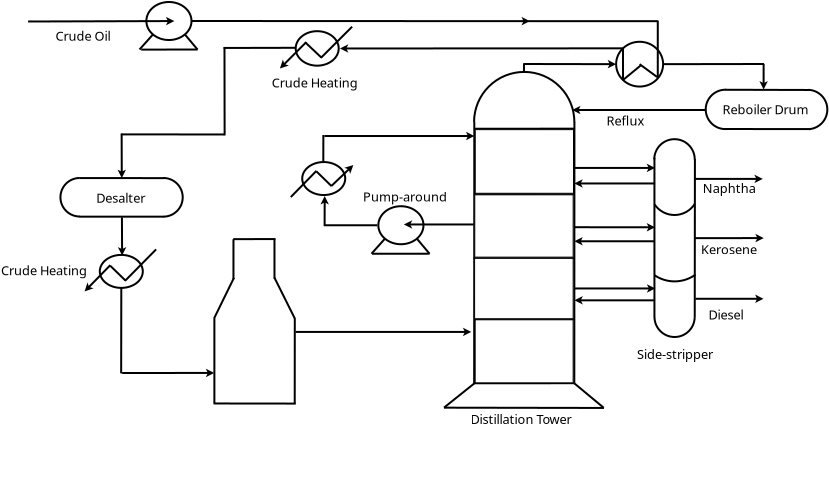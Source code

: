 <?xml version="1.0" encoding="UTF-8"?>
<dia:diagram xmlns:dia="http://www.lysator.liu.se/~alla/dia/">
  <dia:layer name="Background" visible="true" connectable="true" active="true">
    <dia:object type="Standard - Text" version="1" id="O0">
      <dia:attribute name="obj_pos">
        <dia:point val="28,11.071"/>
      </dia:attribute>
      <dia:attribute name="obj_bb">
        <dia:rectangle val="28,10.476;28,11.223"/>
      </dia:attribute>
      <dia:attribute name="text">
        <dia:composite type="text">
          <dia:attribute name="string">
            <dia:string>##</dia:string>
          </dia:attribute>
          <dia:attribute name="font">
            <dia:font family="sans" style="0" name="Helvetica"/>
          </dia:attribute>
          <dia:attribute name="height">
            <dia:real val="0.8"/>
          </dia:attribute>
          <dia:attribute name="pos">
            <dia:point val="28,11.071"/>
          </dia:attribute>
          <dia:attribute name="color">
            <dia:color val="#000000ff"/>
          </dia:attribute>
          <dia:attribute name="alignment">
            <dia:enum val="0"/>
          </dia:attribute>
        </dia:composite>
      </dia:attribute>
      <dia:attribute name="valign">
        <dia:enum val="3"/>
      </dia:attribute>
    </dia:object>
    <dia:object type="Standard - Text" version="1" id="O1">
      <dia:attribute name="obj_pos">
        <dia:point val="28,12.536"/>
      </dia:attribute>
      <dia:attribute name="obj_bb">
        <dia:rectangle val="28,11.941;28,12.688"/>
      </dia:attribute>
      <dia:attribute name="text">
        <dia:composite type="text">
          <dia:attribute name="string">
            <dia:string>##</dia:string>
          </dia:attribute>
          <dia:attribute name="font">
            <dia:font family="sans" style="0" name="Helvetica"/>
          </dia:attribute>
          <dia:attribute name="height">
            <dia:real val="0.8"/>
          </dia:attribute>
          <dia:attribute name="pos">
            <dia:point val="28,12.536"/>
          </dia:attribute>
          <dia:attribute name="color">
            <dia:color val="#000000ff"/>
          </dia:attribute>
          <dia:attribute name="alignment">
            <dia:enum val="0"/>
          </dia:attribute>
        </dia:composite>
      </dia:attribute>
      <dia:attribute name="valign">
        <dia:enum val="3"/>
      </dia:attribute>
    </dia:object>
    <dia:object type="Standard - Text" version="1" id="O2">
      <dia:attribute name="obj_pos">
        <dia:point val="11,5"/>
      </dia:attribute>
      <dia:attribute name="obj_bb">
        <dia:rectangle val="11,4.405;11,5.152"/>
      </dia:attribute>
      <dia:attribute name="text">
        <dia:composite type="text">
          <dia:attribute name="string">
            <dia:string>##</dia:string>
          </dia:attribute>
          <dia:attribute name="font">
            <dia:font family="sans" style="0" name="Helvetica"/>
          </dia:attribute>
          <dia:attribute name="height">
            <dia:real val="0.8"/>
          </dia:attribute>
          <dia:attribute name="pos">
            <dia:point val="11,5"/>
          </dia:attribute>
          <dia:attribute name="color">
            <dia:color val="#000000ff"/>
          </dia:attribute>
          <dia:attribute name="alignment">
            <dia:enum val="0"/>
          </dia:attribute>
        </dia:composite>
      </dia:attribute>
      <dia:attribute name="valign">
        <dia:enum val="3"/>
      </dia:attribute>
    </dia:object>
    <dia:object type="Standard - Text" version="1" id="O3">
      <dia:attribute name="obj_pos">
        <dia:point val="28,17.071"/>
      </dia:attribute>
      <dia:attribute name="obj_bb">
        <dia:rectangle val="28,16.476;28,17.223"/>
      </dia:attribute>
      <dia:attribute name="text">
        <dia:composite type="text">
          <dia:attribute name="string">
            <dia:string>##</dia:string>
          </dia:attribute>
          <dia:attribute name="font">
            <dia:font family="sans" style="0" name="Helvetica"/>
          </dia:attribute>
          <dia:attribute name="height">
            <dia:real val="0.8"/>
          </dia:attribute>
          <dia:attribute name="pos">
            <dia:point val="28,17.071"/>
          </dia:attribute>
          <dia:attribute name="color">
            <dia:color val="#000000ff"/>
          </dia:attribute>
          <dia:attribute name="alignment">
            <dia:enum val="0"/>
          </dia:attribute>
        </dia:composite>
      </dia:attribute>
      <dia:attribute name="valign">
        <dia:enum val="3"/>
      </dia:attribute>
    </dia:object>
    <dia:object type="Standard - Text" version="1" id="O4">
      <dia:attribute name="obj_pos">
        <dia:point val="32,20"/>
      </dia:attribute>
      <dia:attribute name="obj_bb">
        <dia:rectangle val="32,19.405;32,20.152"/>
      </dia:attribute>
      <dia:attribute name="text">
        <dia:composite type="text">
          <dia:attribute name="string">
            <dia:string>##</dia:string>
          </dia:attribute>
          <dia:attribute name="font">
            <dia:font family="sans" style="0" name="Helvetica"/>
          </dia:attribute>
          <dia:attribute name="height">
            <dia:real val="0.8"/>
          </dia:attribute>
          <dia:attribute name="pos">
            <dia:point val="32,20"/>
          </dia:attribute>
          <dia:attribute name="color">
            <dia:color val="#000000ff"/>
          </dia:attribute>
          <dia:attribute name="alignment">
            <dia:enum val="0"/>
          </dia:attribute>
        </dia:composite>
      </dia:attribute>
      <dia:attribute name="valign">
        <dia:enum val="3"/>
      </dia:attribute>
    </dia:object>
    <dia:object type="Standard - Text" version="1" id="O5">
      <dia:attribute name="obj_pos">
        <dia:point val="34,21"/>
      </dia:attribute>
      <dia:attribute name="obj_bb">
        <dia:rectangle val="34,20.405;34,21.152"/>
      </dia:attribute>
      <dia:attribute name="text">
        <dia:composite type="text">
          <dia:attribute name="string">
            <dia:string>##</dia:string>
          </dia:attribute>
          <dia:attribute name="font">
            <dia:font family="sans" style="0" name="Helvetica"/>
          </dia:attribute>
          <dia:attribute name="height">
            <dia:real val="0.8"/>
          </dia:attribute>
          <dia:attribute name="pos">
            <dia:point val="34,21"/>
          </dia:attribute>
          <dia:attribute name="color">
            <dia:color val="#000000ff"/>
          </dia:attribute>
          <dia:attribute name="alignment">
            <dia:enum val="0"/>
          </dia:attribute>
        </dia:composite>
      </dia:attribute>
      <dia:attribute name="valign">
        <dia:enum val="3"/>
      </dia:attribute>
    </dia:object>
    <dia:object type="Standard - Text" version="1" id="O6">
      <dia:attribute name="obj_pos">
        <dia:point val="15,4"/>
      </dia:attribute>
      <dia:attribute name="obj_bb">
        <dia:rectangle val="15,3.405;15,4.152"/>
      </dia:attribute>
      <dia:attribute name="text">
        <dia:composite type="text">
          <dia:attribute name="string">
            <dia:string>##</dia:string>
          </dia:attribute>
          <dia:attribute name="font">
            <dia:font family="sans" style="0" name="Helvetica"/>
          </dia:attribute>
          <dia:attribute name="height">
            <dia:real val="0.8"/>
          </dia:attribute>
          <dia:attribute name="pos">
            <dia:point val="15,4"/>
          </dia:attribute>
          <dia:attribute name="color">
            <dia:color val="#000000ff"/>
          </dia:attribute>
          <dia:attribute name="alignment">
            <dia:enum val="0"/>
          </dia:attribute>
        </dia:composite>
      </dia:attribute>
      <dia:attribute name="valign">
        <dia:enum val="3"/>
      </dia:attribute>
    </dia:object>
    <dia:object type="Standard - Text" version="1" id="O7">
      <dia:attribute name="obj_pos">
        <dia:point val="15.415,4.035"/>
      </dia:attribute>
      <dia:attribute name="obj_bb">
        <dia:rectangle val="15.415,3.44;15.415,4.188"/>
      </dia:attribute>
      <dia:attribute name="text">
        <dia:composite type="text">
          <dia:attribute name="string">
            <dia:string>##</dia:string>
          </dia:attribute>
          <dia:attribute name="font">
            <dia:font family="sans" style="0" name="Helvetica"/>
          </dia:attribute>
          <dia:attribute name="height">
            <dia:real val="0.8"/>
          </dia:attribute>
          <dia:attribute name="pos">
            <dia:point val="15.415,4.035"/>
          </dia:attribute>
          <dia:attribute name="color">
            <dia:color val="#000000ff"/>
          </dia:attribute>
          <dia:attribute name="alignment">
            <dia:enum val="0"/>
          </dia:attribute>
        </dia:composite>
      </dia:attribute>
      <dia:attribute name="valign">
        <dia:enum val="3"/>
      </dia:attribute>
    </dia:object>
    <dia:object type="Standard - Text" version="1" id="O8">
      <dia:attribute name="obj_pos">
        <dia:point val="23.98,3.77"/>
      </dia:attribute>
      <dia:attribute name="obj_bb">
        <dia:rectangle val="23.98,3.175;23.98,3.922"/>
      </dia:attribute>
      <dia:attribute name="text">
        <dia:composite type="text">
          <dia:attribute name="string">
            <dia:string>##</dia:string>
          </dia:attribute>
          <dia:attribute name="font">
            <dia:font family="sans" style="0" name="Helvetica"/>
          </dia:attribute>
          <dia:attribute name="height">
            <dia:real val="0.8"/>
          </dia:attribute>
          <dia:attribute name="pos">
            <dia:point val="23.98,3.77"/>
          </dia:attribute>
          <dia:attribute name="color">
            <dia:color val="#000000ff"/>
          </dia:attribute>
          <dia:attribute name="alignment">
            <dia:enum val="0"/>
          </dia:attribute>
        </dia:composite>
      </dia:attribute>
      <dia:attribute name="valign">
        <dia:enum val="3"/>
      </dia:attribute>
    </dia:object>
    <dia:object type="Standard - Text" version="1" id="O9">
      <dia:attribute name="obj_pos">
        <dia:point val="71,17"/>
      </dia:attribute>
      <dia:attribute name="obj_bb">
        <dia:rectangle val="71,16.405;71,17.152"/>
      </dia:attribute>
      <dia:attribute name="text">
        <dia:composite type="text">
          <dia:attribute name="string">
            <dia:string>##</dia:string>
          </dia:attribute>
          <dia:attribute name="font">
            <dia:font family="sans" style="0" name="Helvetica"/>
          </dia:attribute>
          <dia:attribute name="height">
            <dia:real val="0.8"/>
          </dia:attribute>
          <dia:attribute name="pos">
            <dia:point val="71,17"/>
          </dia:attribute>
          <dia:attribute name="color">
            <dia:color val="#000000ff"/>
          </dia:attribute>
          <dia:attribute name="alignment">
            <dia:enum val="0"/>
          </dia:attribute>
        </dia:composite>
      </dia:attribute>
      <dia:attribute name="valign">
        <dia:enum val="3"/>
      </dia:attribute>
    </dia:object>
    <dia:object type="Standard - Text" version="1" id="O10">
      <dia:attribute name="obj_pos">
        <dia:point val="12.85,12.75"/>
      </dia:attribute>
      <dia:attribute name="obj_bb">
        <dia:rectangle val="12.85,12.155;12.85,12.902"/>
      </dia:attribute>
      <dia:attribute name="text">
        <dia:composite type="text">
          <dia:attribute name="string">
            <dia:string>##</dia:string>
          </dia:attribute>
          <dia:attribute name="font">
            <dia:font family="sans" style="0" name="Helvetica"/>
          </dia:attribute>
          <dia:attribute name="height">
            <dia:real val="0.8"/>
          </dia:attribute>
          <dia:attribute name="pos">
            <dia:point val="12.85,12.75"/>
          </dia:attribute>
          <dia:attribute name="color">
            <dia:color val="#000000ff"/>
          </dia:attribute>
          <dia:attribute name="alignment">
            <dia:enum val="0"/>
          </dia:attribute>
        </dia:composite>
      </dia:attribute>
      <dia:attribute name="valign">
        <dia:enum val="3"/>
      </dia:attribute>
    </dia:object>
    <dia:object type="Standard - Text" version="1" id="O11">
      <dia:attribute name="obj_pos">
        <dia:point val="12.05,13.1"/>
      </dia:attribute>
      <dia:attribute name="obj_bb">
        <dia:rectangle val="12.05,12.505;12.05,13.252"/>
      </dia:attribute>
      <dia:attribute name="text">
        <dia:composite type="text">
          <dia:attribute name="string">
            <dia:string>##</dia:string>
          </dia:attribute>
          <dia:attribute name="font">
            <dia:font family="sans" style="0" name="Helvetica"/>
          </dia:attribute>
          <dia:attribute name="height">
            <dia:real val="0.8"/>
          </dia:attribute>
          <dia:attribute name="pos">
            <dia:point val="12.05,13.1"/>
          </dia:attribute>
          <dia:attribute name="color">
            <dia:color val="#000000ff"/>
          </dia:attribute>
          <dia:attribute name="alignment">
            <dia:enum val="0"/>
          </dia:attribute>
        </dia:composite>
      </dia:attribute>
      <dia:attribute name="valign">
        <dia:enum val="3"/>
      </dia:attribute>
    </dia:object>
    <dia:object type="Standard - Line" version="0" id="O12">
      <dia:attribute name="obj_pos">
        <dia:point val="19.008,-6.798"/>
      </dia:attribute>
      <dia:attribute name="obj_bb">
        <dia:rectangle val="18.951,-6.848;19.058,6.325"/>
      </dia:attribute>
      <dia:attribute name="conn_endpoints">
        <dia:point val="19.008,-6.798"/>
        <dia:point val="19.001,6.275"/>
      </dia:attribute>
      <dia:attribute name="numcp">
        <dia:int val="1"/>
      </dia:attribute>
      <dia:attribute name="line_width">
        <dia:real val="0.1"/>
      </dia:attribute>
    </dia:object>
    <dia:object type="Standard - Arc" version="0" id="O13">
      <dia:attribute name="obj_pos">
        <dia:point val="24.012,-6.755"/>
      </dia:attribute>
      <dia:attribute name="obj_bb">
        <dia:rectangle val="18.946,-9.331;24.062,-6.704"/>
      </dia:attribute>
      <dia:attribute name="conn_endpoints">
        <dia:point val="24.012,-6.755"/>
        <dia:point val="18.996,-6.785"/>
      </dia:attribute>
      <dia:attribute name="curve_distance">
        <dia:real val="2.512"/>
      </dia:attribute>
      <dia:attribute name="line_width">
        <dia:real val="0.1"/>
      </dia:attribute>
    </dia:object>
    <dia:object type="Standard - Line" version="0" id="O14">
      <dia:attribute name="obj_pos">
        <dia:point val="19.035,-6.441"/>
      </dia:attribute>
      <dia:attribute name="obj_bb">
        <dia:rectangle val="18.985,-6.494;24.062,-6.391"/>
      </dia:attribute>
      <dia:attribute name="conn_endpoints">
        <dia:point val="19.035,-6.441"/>
        <dia:point val="24.012,-6.444"/>
      </dia:attribute>
      <dia:attribute name="numcp">
        <dia:int val="1"/>
      </dia:attribute>
      <dia:attribute name="line_width">
        <dia:real val="0.1"/>
      </dia:attribute>
    </dia:object>
    <dia:object type="Standard - Ellipse" version="0" id="O15">
      <dia:attribute name="obj_pos">
        <dia:point val="2.611,-12.778"/>
      </dia:attribute>
      <dia:attribute name="obj_bb">
        <dia:rectangle val="2.561,-12.829;4.918,-10.827"/>
      </dia:attribute>
      <dia:attribute name="elem_corner">
        <dia:point val="2.611,-12.778"/>
      </dia:attribute>
      <dia:attribute name="elem_width">
        <dia:real val="2.257"/>
      </dia:attribute>
      <dia:attribute name="elem_height">
        <dia:real val="1.901"/>
      </dia:attribute>
    </dia:object>
    <dia:object type="Standard - Line" version="0" id="O16">
      <dia:attribute name="obj_pos">
        <dia:point val="2.942,-11.156"/>
      </dia:attribute>
      <dia:attribute name="obj_bb">
        <dia:rectangle val="2.197,-11.226;3.012,-10.333"/>
      </dia:attribute>
      <dia:attribute name="conn_endpoints">
        <dia:point val="2.942,-11.156"/>
        <dia:point val="2.268,-10.403"/>
      </dia:attribute>
      <dia:attribute name="numcp">
        <dia:int val="1"/>
      </dia:attribute>
      <dia:connections>
        <dia:connection handle="0" to="O15" connection="5"/>
      </dia:connections>
    </dia:object>
    <dia:object type="Standard - Line" version="0" id="O17">
      <dia:attribute name="obj_pos">
        <dia:point val="4.537,-11.156"/>
      </dia:attribute>
      <dia:attribute name="obj_bb">
        <dia:rectangle val="4.467,-11.226;5.238,-10.333"/>
      </dia:attribute>
      <dia:attribute name="conn_endpoints">
        <dia:point val="4.537,-11.156"/>
        <dia:point val="5.168,-10.403"/>
      </dia:attribute>
      <dia:attribute name="numcp">
        <dia:int val="1"/>
      </dia:attribute>
      <dia:connections>
        <dia:connection handle="0" to="O15" connection="7"/>
      </dia:connections>
    </dia:object>
    <dia:object type="Standard - Line" version="0" id="O18">
      <dia:attribute name="obj_pos">
        <dia:point val="2.353,-10.397"/>
      </dia:attribute>
      <dia:attribute name="obj_bb">
        <dia:rectangle val="2.303,-10.454;5.224,-10.347"/>
      </dia:attribute>
      <dia:attribute name="conn_endpoints">
        <dia:point val="2.353,-10.397"/>
        <dia:point val="5.174,-10.403"/>
      </dia:attribute>
      <dia:attribute name="numcp">
        <dia:int val="2"/>
      </dia:attribute>
    </dia:object>
    <dia:object type="Standard - Line" version="0" id="O19">
      <dia:attribute name="obj_pos">
        <dia:point val="-3.301,-11.803"/>
      </dia:attribute>
      <dia:attribute name="obj_bb">
        <dia:rectangle val="-3.351,-12.035;4.061,-11.611"/>
      </dia:attribute>
      <dia:attribute name="conn_endpoints">
        <dia:point val="-3.301,-11.803"/>
        <dia:point val="4.011,-11.825"/>
      </dia:attribute>
      <dia:attribute name="numcp">
        <dia:int val="1"/>
      </dia:attribute>
      <dia:attribute name="end_arrow">
        <dia:enum val="22"/>
      </dia:attribute>
      <dia:attribute name="end_arrow_length">
        <dia:real val="0.2"/>
      </dia:attribute>
      <dia:attribute name="end_arrow_width">
        <dia:real val="0.2"/>
      </dia:attribute>
    </dia:object>
    <dia:object type="Standard - Text" version="1" id="O20">
      <dia:attribute name="obj_pos">
        <dia:point val="-1.927,-10.835"/>
      </dia:attribute>
      <dia:attribute name="obj_bb">
        <dia:rectangle val="-1.927,-11.43;1.053,-10.683"/>
      </dia:attribute>
      <dia:attribute name="text">
        <dia:composite type="text">
          <dia:attribute name="string">
            <dia:string>#Crude Oil#</dia:string>
          </dia:attribute>
          <dia:attribute name="font">
            <dia:font family="sans" style="0" name="Helvetica"/>
          </dia:attribute>
          <dia:attribute name="height">
            <dia:real val="0.8"/>
          </dia:attribute>
          <dia:attribute name="pos">
            <dia:point val="-1.927,-10.835"/>
          </dia:attribute>
          <dia:attribute name="color">
            <dia:color val="#000000ff"/>
          </dia:attribute>
          <dia:attribute name="alignment">
            <dia:enum val="0"/>
          </dia:attribute>
        </dia:composite>
      </dia:attribute>
      <dia:attribute name="valign">
        <dia:enum val="3"/>
      </dia:attribute>
    </dia:object>
    <dia:object type="Standard - Line" version="0" id="O21">
      <dia:attribute name="obj_pos">
        <dia:point val="-0.738,-3.976"/>
      </dia:attribute>
      <dia:attribute name="obj_bb">
        <dia:rectangle val="-0.788,-4.026;3.552,-3.922"/>
      </dia:attribute>
      <dia:attribute name="conn_endpoints">
        <dia:point val="-0.738,-3.976"/>
        <dia:point val="3.502,-3.972"/>
      </dia:attribute>
      <dia:attribute name="numcp">
        <dia:int val="1"/>
      </dia:attribute>
    </dia:object>
    <dia:object type="Standard - Line" version="0" id="O22">
      <dia:attribute name="obj_pos">
        <dia:point val="-0.734,-2.045"/>
      </dia:attribute>
      <dia:attribute name="obj_bb">
        <dia:rectangle val="-0.784,-2.095;3.553,-1.995"/>
      </dia:attribute>
      <dia:attribute name="conn_endpoints">
        <dia:point val="-0.734,-2.045"/>
        <dia:point val="3.503,-2.045"/>
      </dia:attribute>
      <dia:attribute name="numcp">
        <dia:int val="1"/>
      </dia:attribute>
    </dia:object>
    <dia:object type="Standard - Arc" version="0" id="O23">
      <dia:attribute name="obj_pos">
        <dia:point val="-0.724,-3.979"/>
      </dia:attribute>
      <dia:attribute name="obj_bb">
        <dia:rectangle val="-1.735,-4.029;-0.66,-2.002"/>
      </dia:attribute>
      <dia:attribute name="conn_endpoints">
        <dia:point val="-0.724,-3.979"/>
        <dia:point val="-0.71,-2.052"/>
      </dia:attribute>
      <dia:attribute name="curve_distance">
        <dia:real val="0.968"/>
      </dia:attribute>
      <dia:attribute name="line_width">
        <dia:real val="0.1"/>
      </dia:attribute>
    </dia:object>
    <dia:object type="Standard - Arc" version="0" id="O24">
      <dia:attribute name="obj_pos">
        <dia:point val="3.461,-3.979"/>
      </dia:attribute>
      <dia:attribute name="obj_bb">
        <dia:rectangle val="3.41,-4.029;4.478,-1.995"/>
      </dia:attribute>
      <dia:attribute name="conn_endpoints">
        <dia:point val="3.461,-3.979"/>
        <dia:point val="3.476,-2.045"/>
      </dia:attribute>
      <dia:attribute name="curve_distance">
        <dia:real val="-0.96"/>
      </dia:attribute>
      <dia:attribute name="line_width">
        <dia:real val="0.1"/>
      </dia:attribute>
    </dia:object>
    <dia:object type="Standard - Text" version="1" id="O25">
      <dia:attribute name="obj_pos">
        <dia:point val="0.11,-2.739"/>
      </dia:attribute>
      <dia:attribute name="obj_bb">
        <dia:rectangle val="0.11,-3.334;2.81,-2.586"/>
      </dia:attribute>
      <dia:attribute name="text">
        <dia:composite type="text">
          <dia:attribute name="string">
            <dia:string>#Desalter#</dia:string>
          </dia:attribute>
          <dia:attribute name="font">
            <dia:font family="sans" style="0" name="Helvetica"/>
          </dia:attribute>
          <dia:attribute name="height">
            <dia:real val="0.8"/>
          </dia:attribute>
          <dia:attribute name="pos">
            <dia:point val="0.11,-2.739"/>
          </dia:attribute>
          <dia:attribute name="color">
            <dia:color val="#000000ff"/>
          </dia:attribute>
          <dia:attribute name="alignment">
            <dia:enum val="0"/>
          </dia:attribute>
        </dia:composite>
      </dia:attribute>
      <dia:attribute name="valign">
        <dia:enum val="3"/>
      </dia:attribute>
    </dia:object>
    <dia:object type="Standard - Line" version="0" id="O26">
      <dia:attribute name="obj_pos">
        <dia:point val="6.012,3.027"/>
      </dia:attribute>
      <dia:attribute name="obj_bb">
        <dia:rectangle val="5.962,2.977;6.062,7.338"/>
      </dia:attribute>
      <dia:attribute name="conn_endpoints">
        <dia:point val="6.012,3.027"/>
        <dia:point val="6.012,7.287"/>
      </dia:attribute>
      <dia:attribute name="numcp">
        <dia:int val="1"/>
      </dia:attribute>
    </dia:object>
    <dia:object type="Standard - Line" version="0" id="O27">
      <dia:attribute name="obj_pos">
        <dia:point val="10.033,3.027"/>
      </dia:attribute>
      <dia:attribute name="obj_bb">
        <dia:rectangle val="9.979,2.977;10.083,7.332"/>
      </dia:attribute>
      <dia:attribute name="conn_endpoints">
        <dia:point val="10.033,3.027"/>
        <dia:point val="10.029,7.282"/>
      </dia:attribute>
      <dia:attribute name="numcp">
        <dia:int val="1"/>
      </dia:attribute>
    </dia:object>
    <dia:object type="Standard - Line" version="0" id="O28">
      <dia:attribute name="obj_pos">
        <dia:point val="5.971,7.296"/>
      </dia:attribute>
      <dia:attribute name="obj_bb">
        <dia:rectangle val="5.921,7.246;10.133,7.351"/>
      </dia:attribute>
      <dia:attribute name="conn_endpoints">
        <dia:point val="5.971,7.296"/>
        <dia:point val="10.083,7.301"/>
      </dia:attribute>
      <dia:attribute name="numcp">
        <dia:int val="1"/>
      </dia:attribute>
    </dia:object>
    <dia:object type="Standard - Line" version="0" id="O29">
      <dia:attribute name="obj_pos">
        <dia:point val="5.998,3.039"/>
      </dia:attribute>
      <dia:attribute name="obj_bb">
        <dia:rectangle val="5.931,0.942;7.06,3.106"/>
      </dia:attribute>
      <dia:attribute name="conn_endpoints">
        <dia:point val="5.998,3.039"/>
        <dia:point val="6.993,1.009"/>
      </dia:attribute>
      <dia:attribute name="numcp">
        <dia:int val="1"/>
      </dia:attribute>
    </dia:object>
    <dia:object type="Standard - Line" version="0" id="O30">
      <dia:attribute name="obj_pos">
        <dia:point val="10.037,3.053"/>
      </dia:attribute>
      <dia:attribute name="obj_bb">
        <dia:rectangle val="8.943,0.928;10.104,3.12"/>
      </dia:attribute>
      <dia:attribute name="conn_endpoints">
        <dia:point val="10.037,3.053"/>
        <dia:point val="9.01,0.996"/>
      </dia:attribute>
      <dia:attribute name="numcp">
        <dia:int val="1"/>
      </dia:attribute>
    </dia:object>
    <dia:object type="Standard - Line" version="0" id="O31">
      <dia:attribute name="obj_pos">
        <dia:point val="6.966,1.088"/>
      </dia:attribute>
      <dia:attribute name="obj_bb">
        <dia:rectangle val="6.916,-0.966;7.016,1.138"/>
      </dia:attribute>
      <dia:attribute name="conn_endpoints">
        <dia:point val="6.966,1.088"/>
        <dia:point val="6.966,-0.916"/>
      </dia:attribute>
      <dia:attribute name="numcp">
        <dia:int val="1"/>
      </dia:attribute>
    </dia:object>
    <dia:object type="Standard - Line" version="0" id="O32">
      <dia:attribute name="obj_pos">
        <dia:point val="9.017,1.057"/>
      </dia:attribute>
      <dia:attribute name="obj_bb">
        <dia:rectangle val="8.967,-0.996;9.067,1.107"/>
      </dia:attribute>
      <dia:attribute name="conn_endpoints">
        <dia:point val="9.017,1.057"/>
        <dia:point val="9.017,-0.946"/>
      </dia:attribute>
      <dia:attribute name="numcp">
        <dia:int val="1"/>
      </dia:attribute>
    </dia:object>
    <dia:object type="Standard - Line" version="0" id="O33">
      <dia:attribute name="obj_pos">
        <dia:point val="6.955,-0.92"/>
      </dia:attribute>
      <dia:attribute name="obj_bb">
        <dia:rectangle val="6.904,-0.977;9.115,-0.87"/>
      </dia:attribute>
      <dia:attribute name="conn_endpoints">
        <dia:point val="6.955,-0.92"/>
        <dia:point val="9.065,-0.926"/>
      </dia:attribute>
      <dia:attribute name="numcp">
        <dia:int val="1"/>
      </dia:attribute>
    </dia:object>
    <dia:object type="Standard - Line" version="0" id="O34">
      <dia:attribute name="obj_pos">
        <dia:point val="28.015,-4.995"/>
      </dia:attribute>
      <dia:attribute name="obj_bb">
        <dia:rectangle val="27.965,-5.045;28.065,3.032"/>
      </dia:attribute>
      <dia:attribute name="conn_endpoints">
        <dia:point val="28.015,-4.995"/>
        <dia:point val="28.015,2.982"/>
      </dia:attribute>
      <dia:attribute name="numcp">
        <dia:int val="1"/>
      </dia:attribute>
    </dia:object>
    <dia:object type="Standard - Line" version="0" id="O35">
      <dia:attribute name="obj_pos">
        <dia:point val="30.039,-4.925"/>
      </dia:attribute>
      <dia:attribute name="obj_bb">
        <dia:rectangle val="29.98,-4.975;30.089,3.032"/>
      </dia:attribute>
      <dia:attribute name="conn_endpoints">
        <dia:point val="30.039,-4.925"/>
        <dia:point val="30.03,2.982"/>
      </dia:attribute>
      <dia:attribute name="numcp">
        <dia:int val="1"/>
      </dia:attribute>
    </dia:object>
    <dia:object type="Standard - Arc" version="0" id="O36">
      <dia:attribute name="obj_pos">
        <dia:point val="28.006,-4.907"/>
      </dia:attribute>
      <dia:attribute name="obj_bb">
        <dia:rectangle val="27.956,-5.969;30.081,-4.848"/>
      </dia:attribute>
      <dia:attribute name="conn_endpoints">
        <dia:point val="28.006,-4.907"/>
        <dia:point val="30.03,-4.898"/>
      </dia:attribute>
      <dia:attribute name="curve_distance">
        <dia:real val="-1.017"/>
      </dia:attribute>
      <dia:attribute name="line_width">
        <dia:real val="0.1"/>
      </dia:attribute>
    </dia:object>
    <dia:object type="Standard - Arc" version="0" id="O37">
      <dia:attribute name="obj_pos">
        <dia:point val="28.017,2.971"/>
      </dia:attribute>
      <dia:attribute name="obj_bb">
        <dia:rectangle val="27.967,2.921;30.078,4.023"/>
      </dia:attribute>
      <dia:attribute name="conn_endpoints">
        <dia:point val="28.017,2.971"/>
        <dia:point val="30.028,2.978"/>
      </dia:attribute>
      <dia:attribute name="curve_distance">
        <dia:real val="0.998"/>
      </dia:attribute>
      <dia:attribute name="line_width">
        <dia:real val="0.1"/>
      </dia:attribute>
    </dia:object>
    <dia:object type="Standard - Line" version="0" id="O38">
      <dia:attribute name="obj_pos">
        <dia:point val="30.024,-3.933"/>
      </dia:attribute>
      <dia:attribute name="obj_bb">
        <dia:rectangle val="29.974,-4.144;33.483,-3.721"/>
      </dia:attribute>
      <dia:attribute name="conn_endpoints">
        <dia:point val="30.024,-3.933"/>
        <dia:point val="33.433,-3.933"/>
      </dia:attribute>
      <dia:attribute name="numcp">
        <dia:int val="1"/>
      </dia:attribute>
      <dia:attribute name="end_arrow">
        <dia:enum val="22"/>
      </dia:attribute>
      <dia:attribute name="end_arrow_length">
        <dia:real val="0.2"/>
      </dia:attribute>
      <dia:attribute name="end_arrow_width">
        <dia:real val="0.2"/>
      </dia:attribute>
    </dia:object>
    <dia:object type="Standard - Line" version="0" id="O39">
      <dia:attribute name="obj_pos">
        <dia:point val="30.035,-0.971"/>
      </dia:attribute>
      <dia:attribute name="obj_bb">
        <dia:rectangle val="29.985,-1.185;33.53,-0.762"/>
      </dia:attribute>
      <dia:attribute name="conn_endpoints">
        <dia:point val="30.035,-0.971"/>
        <dia:point val="33.48,-0.974"/>
      </dia:attribute>
      <dia:attribute name="numcp">
        <dia:int val="1"/>
      </dia:attribute>
      <dia:attribute name="end_arrow">
        <dia:enum val="22"/>
      </dia:attribute>
      <dia:attribute name="end_arrow_length">
        <dia:real val="0.2"/>
      </dia:attribute>
      <dia:attribute name="end_arrow_width">
        <dia:real val="0.2"/>
      </dia:attribute>
      <dia:connections>
        <dia:connection handle="0" to="O35" connection="0"/>
      </dia:connections>
    </dia:object>
    <dia:object type="Standard - Line" version="0" id="O40">
      <dia:attribute name="obj_pos">
        <dia:point val="30.059,2.061"/>
      </dia:attribute>
      <dia:attribute name="obj_bb">
        <dia:rectangle val="30.009,1.849;33.518,2.272"/>
      </dia:attribute>
      <dia:attribute name="conn_endpoints">
        <dia:point val="30.059,2.061"/>
        <dia:point val="33.468,2.061"/>
      </dia:attribute>
      <dia:attribute name="numcp">
        <dia:int val="1"/>
      </dia:attribute>
      <dia:attribute name="end_arrow">
        <dia:enum val="22"/>
      </dia:attribute>
      <dia:attribute name="end_arrow_length">
        <dia:real val="0.2"/>
      </dia:attribute>
      <dia:attribute name="end_arrow_width">
        <dia:real val="0.2"/>
      </dia:attribute>
    </dia:object>
    <dia:object type="Standard - Text" version="1" id="O41">
      <dia:attribute name="obj_pos">
        <dia:point val="30.43,-3.232"/>
      </dia:attribute>
      <dia:attribute name="obj_bb">
        <dia:rectangle val="30.43,-3.827;33.162,-3.08"/>
      </dia:attribute>
      <dia:attribute name="text">
        <dia:composite type="text">
          <dia:attribute name="string">
            <dia:string>#Naphtha#</dia:string>
          </dia:attribute>
          <dia:attribute name="font">
            <dia:font family="sans" style="0" name="Helvetica"/>
          </dia:attribute>
          <dia:attribute name="height">
            <dia:real val="0.8"/>
          </dia:attribute>
          <dia:attribute name="pos">
            <dia:point val="30.43,-3.232"/>
          </dia:attribute>
          <dia:attribute name="color">
            <dia:color val="#000000ff"/>
          </dia:attribute>
          <dia:attribute name="alignment">
            <dia:enum val="0"/>
          </dia:attribute>
        </dia:composite>
      </dia:attribute>
      <dia:attribute name="valign">
        <dia:enum val="3"/>
      </dia:attribute>
    </dia:object>
    <dia:object type="Standard - Text" version="1" id="O42">
      <dia:attribute name="obj_pos">
        <dia:point val="30.337,-0.167"/>
      </dia:attribute>
      <dia:attribute name="obj_bb">
        <dia:rectangle val="30.337,-0.762;33.286,-0.014"/>
      </dia:attribute>
      <dia:attribute name="text">
        <dia:composite type="text">
          <dia:attribute name="string">
            <dia:string>#Kerosene#</dia:string>
          </dia:attribute>
          <dia:attribute name="font">
            <dia:font family="sans" style="0" name="Helvetica"/>
          </dia:attribute>
          <dia:attribute name="height">
            <dia:real val="0.8"/>
          </dia:attribute>
          <dia:attribute name="pos">
            <dia:point val="30.337,-0.167"/>
          </dia:attribute>
          <dia:attribute name="color">
            <dia:color val="#000000ff"/>
          </dia:attribute>
          <dia:attribute name="alignment">
            <dia:enum val="0"/>
          </dia:attribute>
        </dia:composite>
      </dia:attribute>
      <dia:attribute name="valign">
        <dia:enum val="3"/>
      </dia:attribute>
    </dia:object>
    <dia:object type="Standard - Text" version="1" id="O43">
      <dia:attribute name="obj_pos">
        <dia:point val="30.723,3.094"/>
      </dia:attribute>
      <dia:attribute name="obj_bb">
        <dia:rectangle val="30.723,2.499;32.693,3.247"/>
      </dia:attribute>
      <dia:attribute name="text">
        <dia:composite type="text">
          <dia:attribute name="string">
            <dia:string>#Diesel#</dia:string>
          </dia:attribute>
          <dia:attribute name="font">
            <dia:font family="sans" style="0" name="Helvetica"/>
          </dia:attribute>
          <dia:attribute name="height">
            <dia:real val="0.8"/>
          </dia:attribute>
          <dia:attribute name="pos">
            <dia:point val="30.723,3.094"/>
          </dia:attribute>
          <dia:attribute name="color">
            <dia:color val="#000000ff"/>
          </dia:attribute>
          <dia:attribute name="alignment">
            <dia:enum val="0"/>
          </dia:attribute>
        </dia:composite>
      </dia:attribute>
      <dia:attribute name="valign">
        <dia:enum val="3"/>
      </dia:attribute>
    </dia:object>
    <dia:object type="Standard - Line" version="0" id="O44">
      <dia:attribute name="obj_pos">
        <dia:point val="18.995,3.086"/>
      </dia:attribute>
      <dia:attribute name="obj_bb">
        <dia:rectangle val="18.945,3.035;24.029,3.136"/>
      </dia:attribute>
      <dia:attribute name="conn_endpoints">
        <dia:point val="18.995,3.086"/>
        <dia:point val="23.979,3.085"/>
      </dia:attribute>
      <dia:attribute name="numcp">
        <dia:int val="1"/>
      </dia:attribute>
    </dia:object>
    <dia:object type="Standard - Line" version="0" id="O45">
      <dia:attribute name="obj_pos">
        <dia:point val="18.988,-3.171"/>
      </dia:attribute>
      <dia:attribute name="obj_bb">
        <dia:rectangle val="18.938,-3.221;24.066,-3.119"/>
      </dia:attribute>
      <dia:attribute name="conn_endpoints">
        <dia:point val="18.988,-3.171"/>
        <dia:point val="24.016,-3.169"/>
      </dia:attribute>
      <dia:attribute name="numcp">
        <dia:int val="1"/>
      </dia:attribute>
    </dia:object>
    <dia:object type="Standard - Line" version="0" id="O46">
      <dia:attribute name="obj_pos">
        <dia:point val="18.98,0.034"/>
      </dia:attribute>
      <dia:attribute name="obj_bb">
        <dia:rectangle val="18.93,-0.016;24.045,0.084"/>
      </dia:attribute>
      <dia:attribute name="conn_endpoints">
        <dia:point val="18.98,0.034"/>
        <dia:point val="23.995,0.034"/>
      </dia:attribute>
      <dia:attribute name="numcp">
        <dia:int val="1"/>
      </dia:attribute>
    </dia:object>
    <dia:object type="Standard - Line" version="0" id="O47">
      <dia:attribute name="obj_pos">
        <dia:point val="24.033,-4.48"/>
      </dia:attribute>
      <dia:attribute name="obj_bb">
        <dia:rectangle val="23.983,-4.694;28.098,-4.271"/>
      </dia:attribute>
      <dia:attribute name="conn_endpoints">
        <dia:point val="24.033,-4.48"/>
        <dia:point val="28.048,-4.483"/>
      </dia:attribute>
      <dia:attribute name="numcp">
        <dia:int val="1"/>
      </dia:attribute>
      <dia:attribute name="end_arrow">
        <dia:enum val="22"/>
      </dia:attribute>
      <dia:attribute name="end_arrow_length">
        <dia:real val="0.2"/>
      </dia:attribute>
      <dia:attribute name="end_arrow_width">
        <dia:real val="0.2"/>
      </dia:attribute>
    </dia:object>
    <dia:object type="Standard - Line" version="0" id="O48">
      <dia:attribute name="obj_pos">
        <dia:point val="24.026,-1.517"/>
      </dia:attribute>
      <dia:attribute name="obj_bb">
        <dia:rectangle val="23.976,-1.725;28.098,-1.302"/>
      </dia:attribute>
      <dia:attribute name="conn_endpoints">
        <dia:point val="24.026,-1.517"/>
        <dia:point val="28.048,-1.513"/>
      </dia:attribute>
      <dia:attribute name="numcp">
        <dia:int val="1"/>
      </dia:attribute>
      <dia:attribute name="end_arrow">
        <dia:enum val="22"/>
      </dia:attribute>
      <dia:attribute name="end_arrow_length">
        <dia:real val="0.2"/>
      </dia:attribute>
      <dia:attribute name="end_arrow_width">
        <dia:real val="0.2"/>
      </dia:attribute>
    </dia:object>
    <dia:object type="Standard - Line" version="0" id="O49">
      <dia:attribute name="obj_pos">
        <dia:point val="24.008,1.545"/>
      </dia:attribute>
      <dia:attribute name="obj_bb">
        <dia:rectangle val="23.958,1.333;28.107,1.757"/>
      </dia:attribute>
      <dia:attribute name="conn_endpoints">
        <dia:point val="24.008,1.545"/>
        <dia:point val="28.057,1.545"/>
      </dia:attribute>
      <dia:attribute name="numcp">
        <dia:int val="1"/>
      </dia:attribute>
      <dia:attribute name="end_arrow">
        <dia:enum val="22"/>
      </dia:attribute>
      <dia:attribute name="end_arrow_length">
        <dia:real val="0.2"/>
      </dia:attribute>
      <dia:attribute name="end_arrow_width">
        <dia:real val="0.2"/>
      </dia:attribute>
    </dia:object>
    <dia:object type="Standard - Line" version="0" id="O50">
      <dia:attribute name="obj_pos">
        <dia:point val="28.048,-3.705"/>
      </dia:attribute>
      <dia:attribute name="obj_bb">
        <dia:rectangle val="23.958,-3.917;28.098,-3.493"/>
      </dia:attribute>
      <dia:attribute name="conn_endpoints">
        <dia:point val="28.048,-3.705"/>
        <dia:point val="24.008,-3.705"/>
      </dia:attribute>
      <dia:attribute name="numcp">
        <dia:int val="1"/>
      </dia:attribute>
      <dia:attribute name="end_arrow">
        <dia:enum val="22"/>
      </dia:attribute>
      <dia:attribute name="end_arrow_length">
        <dia:real val="0.2"/>
      </dia:attribute>
      <dia:attribute name="end_arrow_width">
        <dia:real val="0.2"/>
      </dia:attribute>
    </dia:object>
    <dia:object type="Standard - Line" version="0" id="O51">
      <dia:attribute name="obj_pos">
        <dia:point val="28.013,-0.813"/>
      </dia:attribute>
      <dia:attribute name="obj_bb">
        <dia:rectangle val="23.959,-1.026;28.063,-0.603"/>
      </dia:attribute>
      <dia:attribute name="conn_endpoints">
        <dia:point val="28.013,-0.813"/>
        <dia:point val="24.009,-0.815"/>
      </dia:attribute>
      <dia:attribute name="numcp">
        <dia:int val="1"/>
      </dia:attribute>
      <dia:attribute name="end_arrow">
        <dia:enum val="22"/>
      </dia:attribute>
      <dia:attribute name="end_arrow_length">
        <dia:real val="0.2"/>
      </dia:attribute>
      <dia:attribute name="end_arrow_width">
        <dia:real val="0.2"/>
      </dia:attribute>
    </dia:object>
    <dia:object type="Standard - Line" version="0" id="O52">
      <dia:attribute name="obj_pos">
        <dia:point val="27.987,2.138"/>
      </dia:attribute>
      <dia:attribute name="obj_bb">
        <dia:rectangle val="23.963,1.925;28.037,2.349"/>
      </dia:attribute>
      <dia:attribute name="conn_endpoints">
        <dia:point val="27.987,2.138"/>
        <dia:point val="24.013,2.137"/>
      </dia:attribute>
      <dia:attribute name="numcp">
        <dia:int val="1"/>
      </dia:attribute>
      <dia:attribute name="end_arrow">
        <dia:enum val="22"/>
      </dia:attribute>
      <dia:attribute name="end_arrow_length">
        <dia:real val="0.2"/>
      </dia:attribute>
      <dia:attribute name="end_arrow_width">
        <dia:real val="0.2"/>
      </dia:attribute>
    </dia:object>
    <dia:object type="Standard - Line" version="0" id="O53">
      <dia:attribute name="obj_pos">
        <dia:point val="10.071,3.72"/>
      </dia:attribute>
      <dia:attribute name="obj_bb">
        <dia:rectangle val="10.021,3.506;18.907,3.93"/>
      </dia:attribute>
      <dia:attribute name="conn_endpoints">
        <dia:point val="10.071,3.72"/>
        <dia:point val="18.857,3.718"/>
      </dia:attribute>
      <dia:attribute name="numcp">
        <dia:int val="1"/>
      </dia:attribute>
      <dia:attribute name="end_arrow">
        <dia:enum val="22"/>
      </dia:attribute>
      <dia:attribute name="end_arrow_length">
        <dia:real val="0.2"/>
      </dia:attribute>
      <dia:attribute name="end_arrow_width">
        <dia:real val="0.2"/>
      </dia:attribute>
    </dia:object>
    <dia:object type="Standard - Ellipse" version="0" id="O54">
      <dia:attribute name="obj_pos">
        <dia:point val="10.078,-11.319"/>
      </dia:attribute>
      <dia:attribute name="obj_bb">
        <dia:rectangle val="10.028,-11.369;12.278,-9.545"/>
      </dia:attribute>
      <dia:attribute name="elem_corner">
        <dia:point val="10.078,-11.319"/>
      </dia:attribute>
      <dia:attribute name="elem_width">
        <dia:real val="2.15"/>
      </dia:attribute>
      <dia:attribute name="elem_height">
        <dia:real val="1.724"/>
      </dia:attribute>
    </dia:object>
    <dia:object type="Standard - Line" version="0" id="O55">
      <dia:attribute name="obj_pos">
        <dia:point val="12.9,-11.544"/>
      </dia:attribute>
      <dia:attribute name="obj_bb">
        <dia:rectangle val="11.266,-11.615;12.971,-9.911"/>
      </dia:attribute>
      <dia:attribute name="conn_endpoints">
        <dia:point val="12.9,-11.544"/>
        <dia:point val="11.336,-9.982"/>
      </dia:attribute>
      <dia:attribute name="numcp">
        <dia:int val="1"/>
      </dia:attribute>
    </dia:object>
    <dia:object type="Standard - Line" version="0" id="O56">
      <dia:attribute name="obj_pos">
        <dia:point val="11.357,-10.003"/>
      </dia:attribute>
      <dia:attribute name="obj_bb">
        <dia:rectangle val="10.478,-10.838;11.428,-9.932"/>
      </dia:attribute>
      <dia:attribute name="conn_endpoints">
        <dia:point val="11.357,-10.003"/>
        <dia:point val="10.549,-10.767"/>
      </dia:attribute>
      <dia:attribute name="numcp">
        <dia:int val="1"/>
      </dia:attribute>
    </dia:object>
    <dia:object type="Standard - Line" version="0" id="O57">
      <dia:attribute name="obj_pos">
        <dia:point val="10.602,-10.769"/>
      </dia:attribute>
      <dia:attribute name="obj_bb">
        <dia:rectangle val="9.217,-10.839;10.673,-9.381"/>
      </dia:attribute>
      <dia:attribute name="conn_endpoints">
        <dia:point val="10.602,-10.769"/>
        <dia:point val="9.288,-9.452"/>
      </dia:attribute>
      <dia:attribute name="numcp">
        <dia:int val="1"/>
      </dia:attribute>
      <dia:attribute name="end_arrow">
        <dia:enum val="22"/>
      </dia:attribute>
      <dia:attribute name="end_arrow_length">
        <dia:real val="0.2"/>
      </dia:attribute>
      <dia:attribute name="end_arrow_width">
        <dia:real val="0.2"/>
      </dia:attribute>
    </dia:object>
    <dia:object type="Standard - Ellipse" version="0" id="O58">
      <dia:attribute name="obj_pos">
        <dia:point val="0.283,-0.133"/>
      </dia:attribute>
      <dia:attribute name="obj_bb">
        <dia:rectangle val="0.233,-0.183;2.483,1.567"/>
      </dia:attribute>
      <dia:attribute name="elem_corner">
        <dia:point val="0.283,-0.133"/>
      </dia:attribute>
      <dia:attribute name="elem_width">
        <dia:real val="2.15"/>
      </dia:attribute>
      <dia:attribute name="elem_height">
        <dia:real val="1.65"/>
      </dia:attribute>
    </dia:object>
    <dia:object type="Standard - Line" version="0" id="O59">
      <dia:attribute name="obj_pos">
        <dia:point val="3.098,-0.409"/>
      </dia:attribute>
      <dia:attribute name="obj_bb">
        <dia:rectangle val="1.471,-0.48;3.168,1.238"/>
      </dia:attribute>
      <dia:attribute name="conn_endpoints">
        <dia:point val="3.098,-0.409"/>
        <dia:point val="1.542,1.167"/>
      </dia:attribute>
      <dia:attribute name="numcp">
        <dia:int val="1"/>
      </dia:attribute>
    </dia:object>
    <dia:object type="Standard - Line" version="0" id="O60">
      <dia:attribute name="obj_pos">
        <dia:point val="1.563,1.146"/>
      </dia:attribute>
      <dia:attribute name="obj_bb">
        <dia:rectangle val="0.735,0.34;1.634,1.217"/>
      </dia:attribute>
      <dia:attribute name="conn_endpoints">
        <dia:point val="1.563,1.146"/>
        <dia:point val="0.806,0.411"/>
      </dia:attribute>
      <dia:attribute name="numcp">
        <dia:int val="1"/>
      </dia:attribute>
    </dia:object>
    <dia:object type="Standard - Line" version="0" id="O61">
      <dia:attribute name="obj_pos">
        <dia:point val="0.807,0.38"/>
      </dia:attribute>
      <dia:attribute name="obj_bb">
        <dia:rectangle val="-0.547,0.31;0.878,1.764"/>
      </dia:attribute>
      <dia:attribute name="conn_endpoints">
        <dia:point val="0.807,0.38"/>
        <dia:point val="-0.476,1.693"/>
      </dia:attribute>
      <dia:attribute name="numcp">
        <dia:int val="1"/>
      </dia:attribute>
      <dia:attribute name="end_arrow">
        <dia:enum val="22"/>
      </dia:attribute>
      <dia:attribute name="end_arrow_length">
        <dia:real val="0.2"/>
      </dia:attribute>
      <dia:attribute name="end_arrow_width">
        <dia:real val="0.2"/>
      </dia:attribute>
    </dia:object>
    <dia:object type="Standard - Ellipse" version="0" id="O62">
      <dia:attribute name="obj_pos">
        <dia:point val="26.099,-10.79"/>
      </dia:attribute>
      <dia:attribute name="obj_bb">
        <dia:rectangle val="26.049,-10.839;28.5,-8.5"/>
      </dia:attribute>
      <dia:attribute name="elem_corner">
        <dia:point val="26.099,-10.79"/>
      </dia:attribute>
      <dia:attribute name="elem_width">
        <dia:real val="2.35"/>
      </dia:attribute>
      <dia:attribute name="elem_height">
        <dia:real val="2.24"/>
      </dia:attribute>
      <dia:attribute name="border_width">
        <dia:real val="0.1"/>
      </dia:attribute>
      <dia:attribute name="show_background">
        <dia:boolean val="false"/>
      </dia:attribute>
    </dia:object>
    <dia:object type="Standard - Line" version="0" id="O63">
      <dia:attribute name="obj_pos">
        <dia:point val="31.555,-8.39"/>
      </dia:attribute>
      <dia:attribute name="obj_bb">
        <dia:rectangle val="31.505,-8.44;35.814,-8.329"/>
      </dia:attribute>
      <dia:attribute name="conn_endpoints">
        <dia:point val="31.555,-8.39"/>
        <dia:point val="35.764,-8.379"/>
      </dia:attribute>
      <dia:attribute name="numcp">
        <dia:int val="1"/>
      </dia:attribute>
    </dia:object>
    <dia:object type="Standard - Line" version="0" id="O64">
      <dia:attribute name="obj_pos">
        <dia:point val="31.528,-6.428"/>
      </dia:attribute>
      <dia:attribute name="obj_bb">
        <dia:rectangle val="31.478,-6.478;35.858,-6.373"/>
      </dia:attribute>
      <dia:attribute name="conn_endpoints">
        <dia:point val="31.528,-6.428"/>
        <dia:point val="35.808,-6.423"/>
      </dia:attribute>
      <dia:attribute name="numcp">
        <dia:int val="1"/>
      </dia:attribute>
    </dia:object>
    <dia:object type="Standard - Arc" version="0" id="O65">
      <dia:attribute name="obj_pos">
        <dia:point val="31.589,-8.392"/>
      </dia:attribute>
      <dia:attribute name="obj_bb">
        <dia:rectangle val="30.53,-8.442;31.64,-6.372"/>
      </dia:attribute>
      <dia:attribute name="conn_endpoints">
        <dia:point val="31.589,-8.392"/>
        <dia:point val="31.564,-6.423"/>
      </dia:attribute>
      <dia:attribute name="curve_distance">
        <dia:real val="0.997"/>
      </dia:attribute>
      <dia:attribute name="line_width">
        <dia:real val="0.1"/>
      </dia:attribute>
    </dia:object>
    <dia:object type="Standard - Arc" version="0" id="O66">
      <dia:attribute name="obj_pos">
        <dia:point val="35.715,-8.386"/>
      </dia:attribute>
      <dia:attribute name="obj_bb">
        <dia:rectangle val="35.663,-8.438;36.71,-6.372"/>
      </dia:attribute>
      <dia:attribute name="conn_endpoints">
        <dia:point val="35.715,-8.386"/>
        <dia:point val="35.767,-6.423"/>
      </dia:attribute>
      <dia:attribute name="curve_distance">
        <dia:real val="-0.919"/>
      </dia:attribute>
      <dia:attribute name="line_width">
        <dia:real val="0.1"/>
      </dia:attribute>
    </dia:object>
    <dia:object type="Standard - Text" version="1" id="O67">
      <dia:attribute name="obj_pos">
        <dia:point val="31.424,-7.171"/>
      </dia:attribute>
      <dia:attribute name="obj_bb">
        <dia:rectangle val="31.424,-7.766;36.034,-7.019"/>
      </dia:attribute>
      <dia:attribute name="text">
        <dia:composite type="text">
          <dia:attribute name="string">
            <dia:string>#Reboiler Drum#</dia:string>
          </dia:attribute>
          <dia:attribute name="font">
            <dia:font family="sans" style="0" name="Helvetica"/>
          </dia:attribute>
          <dia:attribute name="height">
            <dia:real val="0.8"/>
          </dia:attribute>
          <dia:attribute name="pos">
            <dia:point val="31.424,-7.171"/>
          </dia:attribute>
          <dia:attribute name="color">
            <dia:color val="#000000ff"/>
          </dia:attribute>
          <dia:attribute name="alignment">
            <dia:enum val="0"/>
          </dia:attribute>
        </dia:composite>
      </dia:attribute>
      <dia:attribute name="valign">
        <dia:enum val="3"/>
      </dia:attribute>
    </dia:object>
    <dia:object type="Standard - Line" version="0" id="O68">
      <dia:attribute name="obj_pos">
        <dia:point val="4.868,-11.828"/>
      </dia:attribute>
      <dia:attribute name="obj_bb">
        <dia:rectangle val="4.818,-12.032;21.84,-11.608"/>
      </dia:attribute>
      <dia:attribute name="conn_endpoints">
        <dia:point val="4.868,-11.828"/>
        <dia:point val="21.79,-11.82"/>
      </dia:attribute>
      <dia:attribute name="numcp">
        <dia:int val="1"/>
      </dia:attribute>
      <dia:attribute name="end_arrow">
        <dia:enum val="22"/>
      </dia:attribute>
      <dia:attribute name="end_arrow_length">
        <dia:real val="0.2"/>
      </dia:attribute>
      <dia:attribute name="end_arrow_width">
        <dia:real val="0.2"/>
      </dia:attribute>
      <dia:connections>
        <dia:connection handle="0" to="O15" connection="4"/>
      </dia:connections>
    </dia:object>
    <dia:object type="Standard - Line" version="0" id="O69">
      <dia:attribute name="obj_pos">
        <dia:point val="21.701,-11.82"/>
      </dia:attribute>
      <dia:attribute name="obj_bb">
        <dia:rectangle val="21.651,-11.87;28.232,-11.77"/>
      </dia:attribute>
      <dia:attribute name="conn_endpoints">
        <dia:point val="21.701,-11.82"/>
        <dia:point val="28.182,-11.82"/>
      </dia:attribute>
      <dia:attribute name="numcp">
        <dia:int val="1"/>
      </dia:attribute>
    </dia:object>
    <dia:object type="Standard - Line" version="0" id="O70">
      <dia:attribute name="obj_pos">
        <dia:point val="28.182,-11.85"/>
      </dia:attribute>
      <dia:attribute name="obj_bb">
        <dia:rectangle val="28.132,-11.9;28.232,-8.946"/>
      </dia:attribute>
      <dia:attribute name="conn_endpoints">
        <dia:point val="28.182,-11.85"/>
        <dia:point val="28.182,-8.996"/>
      </dia:attribute>
      <dia:attribute name="numcp">
        <dia:int val="1"/>
      </dia:attribute>
    </dia:object>
    <dia:object type="Standard - Line" version="0" id="O71">
      <dia:attribute name="obj_pos">
        <dia:point val="28.149,-9.027"/>
      </dia:attribute>
      <dia:attribute name="obj_bb">
        <dia:rectangle val="27.204,-9.74;28.219,-8.958"/>
      </dia:attribute>
      <dia:attribute name="conn_endpoints">
        <dia:point val="28.149,-9.027"/>
        <dia:point val="27.274,-9.67"/>
      </dia:attribute>
      <dia:attribute name="numcp">
        <dia:int val="1"/>
      </dia:attribute>
      <dia:connections>
        <dia:connection handle="1" to="O62" connection="8"/>
      </dia:connections>
    </dia:object>
    <dia:object type="Standard - Line" version="0" id="O72">
      <dia:attribute name="obj_pos">
        <dia:point val="27.324,-9.602"/>
      </dia:attribute>
      <dia:attribute name="obj_bb">
        <dia:rectangle val="26.373,-9.673;27.395,-8.807"/>
      </dia:attribute>
      <dia:attribute name="conn_endpoints">
        <dia:point val="27.324,-9.602"/>
        <dia:point val="26.443,-8.878"/>
      </dia:attribute>
      <dia:attribute name="numcp">
        <dia:int val="1"/>
      </dia:attribute>
      <dia:connections>
        <dia:connection handle="1" to="O62" connection="5"/>
      </dia:connections>
    </dia:object>
    <dia:object type="Standard - Line" version="0" id="O73">
      <dia:attribute name="obj_pos">
        <dia:point val="26.443,-8.878"/>
      </dia:attribute>
      <dia:attribute name="obj_bb">
        <dia:rectangle val="26.393,-10.511;26.493,-8.828"/>
      </dia:attribute>
      <dia:attribute name="conn_endpoints">
        <dia:point val="26.443,-8.878"/>
        <dia:point val="26.443,-10.461"/>
      </dia:attribute>
      <dia:attribute name="numcp">
        <dia:int val="1"/>
      </dia:attribute>
      <dia:connections>
        <dia:connection handle="0" to="O62" connection="5"/>
        <dia:connection handle="1" to="O62" connection="0"/>
      </dia:connections>
    </dia:object>
    <dia:object type="Standard - Line" version="0" id="O74">
      <dia:attribute name="obj_pos">
        <dia:point val="26.45,-10.461"/>
      </dia:attribute>
      <dia:attribute name="obj_bb">
        <dia:rectangle val="12.24,-10.666;26.5,-10.242"/>
      </dia:attribute>
      <dia:attribute name="conn_endpoints">
        <dia:point val="26.45,-10.461"/>
        <dia:point val="12.29,-10.454"/>
      </dia:attribute>
      <dia:attribute name="numcp">
        <dia:int val="1"/>
      </dia:attribute>
      <dia:attribute name="end_arrow">
        <dia:enum val="22"/>
      </dia:attribute>
      <dia:attribute name="end_arrow_length">
        <dia:real val="0.2"/>
      </dia:attribute>
      <dia:attribute name="end_arrow_width">
        <dia:real val="0.2"/>
      </dia:attribute>
    </dia:object>
    <dia:object type="Standard - Line" version="0" id="O75">
      <dia:attribute name="obj_pos">
        <dia:point val="10.079,-10.488"/>
      </dia:attribute>
      <dia:attribute name="obj_bb">
        <dia:rectangle val="6.426,-10.538;10.129,-10.43"/>
      </dia:attribute>
      <dia:attribute name="conn_endpoints">
        <dia:point val="10.079,-10.488"/>
        <dia:point val="6.476,-10.48"/>
      </dia:attribute>
      <dia:attribute name="numcp">
        <dia:int val="1"/>
      </dia:attribute>
    </dia:object>
    <dia:object type="Standard - Line" version="0" id="O76">
      <dia:attribute name="obj_pos">
        <dia:point val="6.517,-10.524"/>
      </dia:attribute>
      <dia:attribute name="obj_bb">
        <dia:rectangle val="6.467,-10.574;6.574,-6.062"/>
      </dia:attribute>
      <dia:attribute name="conn_endpoints">
        <dia:point val="6.517,-10.524"/>
        <dia:point val="6.524,-6.112"/>
      </dia:attribute>
      <dia:attribute name="numcp">
        <dia:int val="1"/>
      </dia:attribute>
    </dia:object>
    <dia:object type="Standard - Line" version="0" id="O77">
      <dia:attribute name="obj_pos">
        <dia:point val="6.531,-6.155"/>
      </dia:attribute>
      <dia:attribute name="obj_bb">
        <dia:rectangle val="1.288,-6.208;6.581,-6.105"/>
      </dia:attribute>
      <dia:attribute name="conn_endpoints">
        <dia:point val="6.531,-6.155"/>
        <dia:point val="1.338,-6.158"/>
      </dia:attribute>
      <dia:attribute name="numcp">
        <dia:int val="1"/>
      </dia:attribute>
    </dia:object>
    <dia:object type="Standard - Line" version="0" id="O78">
      <dia:attribute name="obj_pos">
        <dia:point val="1.375,-6.192"/>
      </dia:attribute>
      <dia:attribute name="obj_bb">
        <dia:rectangle val="1.169,-6.242;1.592,-3.924"/>
      </dia:attribute>
      <dia:attribute name="conn_endpoints">
        <dia:point val="1.375,-6.192"/>
        <dia:point val="1.382,-3.974"/>
      </dia:attribute>
      <dia:attribute name="numcp">
        <dia:int val="1"/>
      </dia:attribute>
      <dia:attribute name="end_arrow">
        <dia:enum val="22"/>
      </dia:attribute>
      <dia:attribute name="end_arrow_length">
        <dia:real val="0.2"/>
      </dia:attribute>
      <dia:attribute name="end_arrow_width">
        <dia:real val="0.2"/>
      </dia:attribute>
      <dia:connections>
        <dia:connection handle="1" to="O21" connection="0"/>
      </dia:connections>
    </dia:object>
    <dia:object type="Standard - Line" version="0" id="O79">
      <dia:attribute name="obj_pos">
        <dia:point val="1.389,-2.016"/>
      </dia:attribute>
      <dia:attribute name="obj_bb">
        <dia:rectangle val="1.185,-2.066;1.609,-0.052"/>
      </dia:attribute>
      <dia:attribute name="conn_endpoints">
        <dia:point val="1.389,-2.016"/>
        <dia:point val="1.399,-0.103"/>
      </dia:attribute>
      <dia:attribute name="numcp">
        <dia:int val="1"/>
      </dia:attribute>
      <dia:attribute name="end_arrow">
        <dia:enum val="22"/>
      </dia:attribute>
      <dia:attribute name="end_arrow_length">
        <dia:real val="0.2"/>
      </dia:attribute>
      <dia:attribute name="end_arrow_width">
        <dia:real val="0.2"/>
      </dia:attribute>
    </dia:object>
    <dia:object type="Standard - Line" version="0" id="O80">
      <dia:attribute name="obj_pos">
        <dia:point val="1.358,1.517"/>
      </dia:attribute>
      <dia:attribute name="obj_bb">
        <dia:rectangle val="1.301,1.467;1.408,5.842"/>
      </dia:attribute>
      <dia:attribute name="conn_endpoints">
        <dia:point val="1.358,1.517"/>
        <dia:point val="1.351,5.792"/>
      </dia:attribute>
      <dia:attribute name="numcp">
        <dia:int val="1"/>
      </dia:attribute>
      <dia:connections>
        <dia:connection handle="0" to="O58" connection="6"/>
      </dia:connections>
    </dia:object>
    <dia:object type="Standard - Line" version="0" id="O81">
      <dia:attribute name="obj_pos">
        <dia:point val="1.399,5.772"/>
      </dia:attribute>
      <dia:attribute name="obj_bb">
        <dia:rectangle val="1.349,5.558;6.055,5.981"/>
      </dia:attribute>
      <dia:attribute name="conn_endpoints">
        <dia:point val="1.399,5.772"/>
        <dia:point val="6.005,5.769"/>
      </dia:attribute>
      <dia:attribute name="numcp">
        <dia:int val="1"/>
      </dia:attribute>
      <dia:attribute name="end_arrow">
        <dia:enum val="22"/>
      </dia:attribute>
      <dia:attribute name="end_arrow_length">
        <dia:real val="0.2"/>
      </dia:attribute>
      <dia:attribute name="end_arrow_width">
        <dia:real val="0.2"/>
      </dia:attribute>
    </dia:object>
    <dia:object type="Standard - Line" version="0" id="O82">
      <dia:attribute name="obj_pos">
        <dia:point val="21.49,-9.247"/>
      </dia:attribute>
      <dia:attribute name="obj_bb">
        <dia:rectangle val="21.439,-9.768;21.544,-9.197"/>
      </dia:attribute>
      <dia:attribute name="conn_endpoints">
        <dia:point val="21.49,-9.247"/>
        <dia:point val="21.493,-9.718"/>
      </dia:attribute>
      <dia:attribute name="numcp">
        <dia:int val="1"/>
      </dia:attribute>
    </dia:object>
    <dia:object type="Standard - Line" version="0" id="O83">
      <dia:attribute name="obj_pos">
        <dia:point val="21.505,-9.678"/>
      </dia:attribute>
      <dia:attribute name="obj_bb">
        <dia:rectangle val="21.454,-9.882;26.149,-9.459"/>
      </dia:attribute>
      <dia:attribute name="conn_endpoints">
        <dia:point val="21.505,-9.678"/>
        <dia:point val="26.099,-9.67"/>
      </dia:attribute>
      <dia:attribute name="numcp">
        <dia:int val="1"/>
      </dia:attribute>
      <dia:attribute name="end_arrow">
        <dia:enum val="22"/>
      </dia:attribute>
      <dia:attribute name="end_arrow_length">
        <dia:real val="0.2"/>
      </dia:attribute>
      <dia:attribute name="end_arrow_width">
        <dia:real val="0.2"/>
      </dia:attribute>
      <dia:connections>
        <dia:connection handle="1" to="O62" connection="3"/>
      </dia:connections>
    </dia:object>
    <dia:object type="Standard - Line" version="0" id="O84">
      <dia:attribute name="obj_pos">
        <dia:point val="28.45,-9.67"/>
      </dia:attribute>
      <dia:attribute name="obj_bb">
        <dia:rectangle val="28.399,-9.728;33.549,-9.62"/>
      </dia:attribute>
      <dia:attribute name="conn_endpoints">
        <dia:point val="28.45,-9.67"/>
        <dia:point val="33.499,-9.678"/>
      </dia:attribute>
      <dia:attribute name="numcp">
        <dia:int val="1"/>
      </dia:attribute>
      <dia:connections>
        <dia:connection handle="0" to="O62" connection="4"/>
      </dia:connections>
    </dia:object>
    <dia:object type="Standard - Line" version="0" id="O85">
      <dia:attribute name="obj_pos">
        <dia:point val="33.474,-9.678"/>
      </dia:attribute>
      <dia:attribute name="obj_bb">
        <dia:rectangle val="33.262,-9.727;33.686,-8.352"/>
      </dia:attribute>
      <dia:attribute name="conn_endpoints">
        <dia:point val="33.474,-9.678"/>
        <dia:point val="33.474,-8.402"/>
      </dia:attribute>
      <dia:attribute name="numcp">
        <dia:int val="1"/>
      </dia:attribute>
      <dia:attribute name="end_arrow">
        <dia:enum val="22"/>
      </dia:attribute>
      <dia:attribute name="end_arrow_length">
        <dia:real val="0.2"/>
      </dia:attribute>
      <dia:attribute name="end_arrow_width">
        <dia:real val="0.2"/>
      </dia:attribute>
    </dia:object>
    <dia:object type="Standard - Line" version="0" id="O86">
      <dia:attribute name="obj_pos">
        <dia:point val="30.563,-7.379"/>
      </dia:attribute>
      <dia:attribute name="obj_bb">
        <dia:rectangle val="23.849,-7.589;30.613,-7.166"/>
      </dia:attribute>
      <dia:attribute name="conn_endpoints">
        <dia:point val="30.563,-7.379"/>
        <dia:point val="23.899,-7.378"/>
      </dia:attribute>
      <dia:attribute name="numcp">
        <dia:int val="1"/>
      </dia:attribute>
      <dia:attribute name="end_arrow">
        <dia:enum val="22"/>
      </dia:attribute>
      <dia:attribute name="end_arrow_length">
        <dia:real val="0.2"/>
      </dia:attribute>
      <dia:attribute name="end_arrow_width">
        <dia:real val="0.2"/>
      </dia:attribute>
    </dia:object>
    <dia:object type="Standard - Text" version="1" id="O87">
      <dia:attribute name="obj_pos">
        <dia:point val="25.617,-6.607"/>
      </dia:attribute>
      <dia:attribute name="obj_bb">
        <dia:rectangle val="25.617,-7.202;27.617,-6.455"/>
      </dia:attribute>
      <dia:attribute name="text">
        <dia:composite type="text">
          <dia:attribute name="string">
            <dia:string>#Reflux#</dia:string>
          </dia:attribute>
          <dia:attribute name="font">
            <dia:font family="sans" style="0" name="Helvetica"/>
          </dia:attribute>
          <dia:attribute name="height">
            <dia:real val="0.8"/>
          </dia:attribute>
          <dia:attribute name="pos">
            <dia:point val="25.617,-6.607"/>
          </dia:attribute>
          <dia:attribute name="color">
            <dia:color val="#000000ff"/>
          </dia:attribute>
          <dia:attribute name="alignment">
            <dia:enum val="0"/>
          </dia:attribute>
        </dia:composite>
      </dia:attribute>
      <dia:attribute name="valign">
        <dia:enum val="3"/>
      </dia:attribute>
    </dia:object>
    <dia:object type="Standard - Arc" version="0" id="O88">
      <dia:attribute name="obj_pos">
        <dia:point val="28.022,-2.657"/>
      </dia:attribute>
      <dia:attribute name="obj_bb">
        <dia:rectangle val="27.971,-2.73;30.081,-2.077"/>
      </dia:attribute>
      <dia:attribute name="conn_endpoints">
        <dia:point val="28.022,-2.657"/>
        <dia:point val="30.03,-2.68"/>
      </dia:attribute>
      <dia:attribute name="curve_distance">
        <dia:real val="0.541"/>
      </dia:attribute>
      <dia:attribute name="line_width">
        <dia:real val="0.1"/>
      </dia:attribute>
    </dia:object>
    <dia:object type="Standard - Arc" version="0" id="O89">
      <dia:attribute name="obj_pos">
        <dia:point val="28.015,0.88"/>
      </dia:attribute>
      <dia:attribute name="obj_bb">
        <dia:rectangle val="27.964,0.805;30.116,1.242"/>
      </dia:attribute>
      <dia:attribute name="conn_endpoints">
        <dia:point val="28.015,0.88"/>
        <dia:point val="30.065,0.855"/>
      </dia:attribute>
      <dia:attribute name="curve_distance">
        <dia:real val="0.324"/>
      </dia:attribute>
      <dia:attribute name="line_width">
        <dia:real val="0.1"/>
      </dia:attribute>
    </dia:object>
    <dia:object type="Standard - Ellipse" version="0" id="O90">
      <dia:attribute name="obj_pos">
        <dia:point val="14.21,-2.567"/>
      </dia:attribute>
      <dia:attribute name="obj_bb">
        <dia:rectangle val="14.16,-2.618;16.517,-0.616"/>
      </dia:attribute>
      <dia:attribute name="elem_corner">
        <dia:point val="14.21,-2.567"/>
      </dia:attribute>
      <dia:attribute name="elem_width">
        <dia:real val="2.257"/>
      </dia:attribute>
      <dia:attribute name="elem_height">
        <dia:real val="1.901"/>
      </dia:attribute>
    </dia:object>
    <dia:object type="Standard - Line" version="0" id="O91">
      <dia:attribute name="obj_pos">
        <dia:point val="14.541,-0.945"/>
      </dia:attribute>
      <dia:attribute name="obj_bb">
        <dia:rectangle val="13.797,-1.015;14.611,-0.122"/>
      </dia:attribute>
      <dia:attribute name="conn_endpoints">
        <dia:point val="14.541,-0.945"/>
        <dia:point val="13.867,-0.193"/>
      </dia:attribute>
      <dia:attribute name="numcp">
        <dia:int val="1"/>
      </dia:attribute>
      <dia:connections>
        <dia:connection handle="0" to="O90" connection="5"/>
      </dia:connections>
    </dia:object>
    <dia:object type="Standard - Line" version="0" id="O92">
      <dia:attribute name="obj_pos">
        <dia:point val="16.137,-0.945"/>
      </dia:attribute>
      <dia:attribute name="obj_bb">
        <dia:rectangle val="16.066,-1.015;16.838,-0.122"/>
      </dia:attribute>
      <dia:attribute name="conn_endpoints">
        <dia:point val="16.137,-0.945"/>
        <dia:point val="16.767,-0.193"/>
      </dia:attribute>
      <dia:attribute name="numcp">
        <dia:int val="1"/>
      </dia:attribute>
      <dia:connections>
        <dia:connection handle="0" to="O90" connection="7"/>
      </dia:connections>
    </dia:object>
    <dia:object type="Standard - Line" version="0" id="O93">
      <dia:attribute name="obj_pos">
        <dia:point val="13.89,-0.192"/>
      </dia:attribute>
      <dia:attribute name="obj_bb">
        <dia:rectangle val="13.84,-0.243;16.824,-0.142"/>
      </dia:attribute>
      <dia:attribute name="conn_endpoints">
        <dia:point val="13.89,-0.192"/>
        <dia:point val="16.774,-0.193"/>
      </dia:attribute>
      <dia:attribute name="numcp">
        <dia:int val="2"/>
      </dia:attribute>
    </dia:object>
    <dia:object type="Standard - Line" version="0" id="O94">
      <dia:attribute name="obj_pos">
        <dia:point val="18.978,-1.653"/>
      </dia:attribute>
      <dia:attribute name="obj_bb">
        <dia:rectangle val="15.435,-1.866;19.028,-1.442"/>
      </dia:attribute>
      <dia:attribute name="conn_endpoints">
        <dia:point val="18.978,-1.653"/>
        <dia:point val="15.485,-1.654"/>
      </dia:attribute>
      <dia:attribute name="numcp">
        <dia:int val="1"/>
      </dia:attribute>
      <dia:attribute name="end_arrow">
        <dia:enum val="22"/>
      </dia:attribute>
      <dia:attribute name="end_arrow_length">
        <dia:real val="0.2"/>
      </dia:attribute>
      <dia:attribute name="end_arrow_width">
        <dia:real val="0.2"/>
      </dia:attribute>
    </dia:object>
    <dia:object type="Standard - Line" version="0" id="O95">
      <dia:attribute name="obj_pos">
        <dia:point val="14.162,-1.616"/>
      </dia:attribute>
      <dia:attribute name="obj_bb">
        <dia:rectangle val="11.453,-1.666;14.212,-1.563"/>
      </dia:attribute>
      <dia:attribute name="conn_endpoints">
        <dia:point val="14.162,-1.616"/>
        <dia:point val="11.503,-1.613"/>
      </dia:attribute>
      <dia:attribute name="numcp">
        <dia:int val="1"/>
      </dia:attribute>
    </dia:object>
    <dia:object type="Standard - Line" version="0" id="O96">
      <dia:attribute name="obj_pos">
        <dia:point val="11.524,-1.577"/>
      </dia:attribute>
      <dia:attribute name="obj_bb">
        <dia:rectangle val="11.314,-3.126;11.738,-1.527"/>
      </dia:attribute>
      <dia:attribute name="conn_endpoints">
        <dia:point val="11.524,-1.577"/>
        <dia:point val="11.527,-3.076"/>
      </dia:attribute>
      <dia:attribute name="numcp">
        <dia:int val="1"/>
      </dia:attribute>
      <dia:attribute name="end_arrow">
        <dia:enum val="22"/>
      </dia:attribute>
      <dia:attribute name="end_arrow_length">
        <dia:real val="0.2"/>
      </dia:attribute>
      <dia:attribute name="end_arrow_width">
        <dia:real val="0.2"/>
      </dia:attribute>
    </dia:object>
    <dia:object type="Standard - Ellipse" version="0" id="O97">
      <dia:attribute name="obj_pos">
        <dia:point val="10.404,-4.776"/>
      </dia:attribute>
      <dia:attribute name="obj_bb">
        <dia:rectangle val="10.354,-4.826;12.604,-3.076"/>
      </dia:attribute>
      <dia:attribute name="elem_corner">
        <dia:point val="10.404,-4.776"/>
      </dia:attribute>
      <dia:attribute name="elem_width">
        <dia:real val="2.15"/>
      </dia:attribute>
      <dia:attribute name="elem_height">
        <dia:real val="1.65"/>
      </dia:attribute>
    </dia:object>
    <dia:object type="Standard - Line" version="0" id="O98">
      <dia:attribute name="obj_pos">
        <dia:point val="11.861,-3.578"/>
      </dia:attribute>
      <dia:attribute name="obj_bb">
        <dia:rectangle val="11.791,-4.698;13.032,-3.507"/>
      </dia:attribute>
      <dia:attribute name="conn_endpoints">
        <dia:point val="11.861,-3.578"/>
        <dia:point val="12.961,-4.628"/>
      </dia:attribute>
      <dia:attribute name="numcp">
        <dia:int val="1"/>
      </dia:attribute>
      <dia:attribute name="end_arrow">
        <dia:enum val="22"/>
      </dia:attribute>
      <dia:attribute name="end_arrow_length">
        <dia:real val="0.2"/>
      </dia:attribute>
      <dia:attribute name="end_arrow_width">
        <dia:real val="0.2"/>
      </dia:attribute>
    </dia:object>
    <dia:object type="Standard - Line" version="0" id="O99">
      <dia:attribute name="obj_pos">
        <dia:point val="11.871,-3.571"/>
      </dia:attribute>
      <dia:attribute name="obj_bb">
        <dia:rectangle val="11.044,-4.378;11.942,-3.5"/>
      </dia:attribute>
      <dia:attribute name="conn_endpoints">
        <dia:point val="11.871,-3.571"/>
        <dia:point val="11.115,-4.307"/>
      </dia:attribute>
      <dia:attribute name="numcp">
        <dia:int val="1"/>
      </dia:attribute>
    </dia:object>
    <dia:object type="Standard - Line" version="0" id="O100">
      <dia:attribute name="obj_pos">
        <dia:point val="11.116,-4.337"/>
      </dia:attribute>
      <dia:attribute name="obj_bb">
        <dia:rectangle val="9.761,-4.408;11.187,-2.954"/>
      </dia:attribute>
      <dia:attribute name="conn_endpoints">
        <dia:point val="11.116,-4.337"/>
        <dia:point val="9.832,-3.025"/>
      </dia:attribute>
      <dia:attribute name="numcp">
        <dia:int val="1"/>
      </dia:attribute>
    </dia:object>
    <dia:object type="Standard - Line" version="0" id="O101">
      <dia:attribute name="obj_pos">
        <dia:point val="11.458,-4.806"/>
      </dia:attribute>
      <dia:attribute name="obj_bb">
        <dia:rectangle val="11.408,-6.178;11.512,-4.756"/>
      </dia:attribute>
      <dia:attribute name="conn_endpoints">
        <dia:point val="11.458,-4.806"/>
        <dia:point val="11.461,-6.128"/>
      </dia:attribute>
      <dia:attribute name="numcp">
        <dia:int val="1"/>
      </dia:attribute>
    </dia:object>
    <dia:object type="Standard - Line" version="0" id="O102">
      <dia:attribute name="obj_pos">
        <dia:point val="11.511,-6.077"/>
      </dia:attribute>
      <dia:attribute name="obj_bb">
        <dia:rectangle val="11.461,-6.289;19.061,-5.866"/>
      </dia:attribute>
      <dia:attribute name="conn_endpoints">
        <dia:point val="11.511,-6.077"/>
        <dia:point val="19.012,-6.077"/>
      </dia:attribute>
      <dia:attribute name="numcp">
        <dia:int val="1"/>
      </dia:attribute>
      <dia:attribute name="end_arrow">
        <dia:enum val="22"/>
      </dia:attribute>
      <dia:attribute name="end_arrow_length">
        <dia:real val="0.2"/>
      </dia:attribute>
      <dia:attribute name="end_arrow_width">
        <dia:real val="0.2"/>
      </dia:attribute>
    </dia:object>
    <dia:object type="Standard - Text" version="1" id="O103">
      <dia:attribute name="obj_pos">
        <dia:point val="13.445,-2.801"/>
      </dia:attribute>
      <dia:attribute name="obj_bb">
        <dia:rectangle val="13.445,-3.396;17.735,-2.649"/>
      </dia:attribute>
      <dia:attribute name="text">
        <dia:composite type="text">
          <dia:attribute name="string">
            <dia:string>#Pump-around#</dia:string>
          </dia:attribute>
          <dia:attribute name="font">
            <dia:font family="sans" style="0" name="Helvetica"/>
          </dia:attribute>
          <dia:attribute name="height">
            <dia:real val="0.8"/>
          </dia:attribute>
          <dia:attribute name="pos">
            <dia:point val="13.445,-2.801"/>
          </dia:attribute>
          <dia:attribute name="color">
            <dia:color val="#000000ff"/>
          </dia:attribute>
          <dia:attribute name="alignment">
            <dia:enum val="0"/>
          </dia:attribute>
        </dia:composite>
      </dia:attribute>
      <dia:attribute name="valign">
        <dia:enum val="3"/>
      </dia:attribute>
    </dia:object>
    <dia:object type="Standard - Text" version="1" id="O104">
      <dia:attribute name="obj_pos">
        <dia:point val="6.769,5.553"/>
      </dia:attribute>
      <dia:attribute name="obj_bb">
        <dia:rectangle val="6.769,4.958;9.304,5.705"/>
      </dia:attribute>
      <dia:attribute name="text">
        <dia:composite type="text">
          <dia:attribute name="string">
            <dia:string>#Furnace#</dia:string>
          </dia:attribute>
          <dia:attribute name="font">
            <dia:font family="sans" style="0" name="Helvetica"/>
          </dia:attribute>
          <dia:attribute name="height">
            <dia:real val="0.8"/>
          </dia:attribute>
          <dia:attribute name="pos">
            <dia:point val="6.769,5.553"/>
          </dia:attribute>
          <dia:attribute name="color">
            <dia:color val="#00000000"/>
          </dia:attribute>
          <dia:attribute name="alignment">
            <dia:enum val="0"/>
          </dia:attribute>
        </dia:composite>
      </dia:attribute>
      <dia:attribute name="valign">
        <dia:enum val="3"/>
      </dia:attribute>
    </dia:object>
    <dia:object type="Standard - Line" version="0" id="O105">
      <dia:attribute name="obj_pos">
        <dia:point val="24.014,-6.776"/>
      </dia:attribute>
      <dia:attribute name="obj_bb">
        <dia:rectangle val="23.957,-6.826;24.064,6.346"/>
      </dia:attribute>
      <dia:attribute name="conn_endpoints">
        <dia:point val="24.014,-6.776"/>
        <dia:point val="24.008,6.296"/>
      </dia:attribute>
      <dia:attribute name="numcp">
        <dia:int val="1"/>
      </dia:attribute>
      <dia:attribute name="line_width">
        <dia:real val="0.1"/>
      </dia:attribute>
    </dia:object>
    <dia:object type="Standard - Line" version="0" id="O106">
      <dia:attribute name="obj_pos">
        <dia:point val="18.962,6.286"/>
      </dia:attribute>
      <dia:attribute name="obj_bb">
        <dia:rectangle val="18.912,6.233;24.07,6.336"/>
      </dia:attribute>
      <dia:attribute name="conn_endpoints">
        <dia:point val="18.962,6.286"/>
        <dia:point val="24.02,6.283"/>
      </dia:attribute>
      <dia:attribute name="numcp">
        <dia:int val="1"/>
      </dia:attribute>
      <dia:attribute name="line_width">
        <dia:real val="0.1"/>
      </dia:attribute>
    </dia:object>
    <dia:object type="Standard - Line" version="0" id="O107">
      <dia:attribute name="obj_pos">
        <dia:point val="19.032,6.273"/>
      </dia:attribute>
      <dia:attribute name="obj_bb">
        <dia:rectangle val="17.424,6.203;19.102,7.572"/>
      </dia:attribute>
      <dia:attribute name="conn_endpoints">
        <dia:point val="19.032,6.273"/>
        <dia:point val="17.495,7.502"/>
      </dia:attribute>
      <dia:attribute name="numcp">
        <dia:int val="1"/>
      </dia:attribute>
      <dia:attribute name="line_width">
        <dia:real val="0.1"/>
      </dia:attribute>
    </dia:object>
    <dia:object type="Standard - Line" version="0" id="O108">
      <dia:attribute name="obj_pos">
        <dia:point val="24.015,6.294"/>
      </dia:attribute>
      <dia:attribute name="obj_bb">
        <dia:rectangle val="23.944,6.224;25.547,7.58"/>
      </dia:attribute>
      <dia:attribute name="conn_endpoints">
        <dia:point val="24.015,6.294"/>
        <dia:point val="25.477,7.51"/>
      </dia:attribute>
      <dia:attribute name="numcp">
        <dia:int val="1"/>
      </dia:attribute>
      <dia:attribute name="line_width">
        <dia:real val="0.1"/>
      </dia:attribute>
    </dia:object>
    <dia:object type="Standard - Line" version="0" id="O109">
      <dia:attribute name="obj_pos">
        <dia:point val="17.491,7.506"/>
      </dia:attribute>
      <dia:attribute name="obj_bb">
        <dia:rectangle val="17.44,7.456;25.541,7.569"/>
      </dia:attribute>
      <dia:attribute name="conn_endpoints">
        <dia:point val="17.491,7.506"/>
        <dia:point val="25.491,7.519"/>
      </dia:attribute>
      <dia:attribute name="numcp">
        <dia:int val="1"/>
      </dia:attribute>
      <dia:attribute name="line_width">
        <dia:real val="0.1"/>
      </dia:attribute>
    </dia:object>
    <dia:object type="Standard - Text" version="1" id="O110">
      <dia:attribute name="obj_pos">
        <dia:point val="18.822,8.327"/>
      </dia:attribute>
      <dia:attribute name="obj_bb">
        <dia:rectangle val="18.822,7.732;24.285,8.479"/>
      </dia:attribute>
      <dia:attribute name="text">
        <dia:composite type="text">
          <dia:attribute name="string">
            <dia:string>#Distillation Tower#</dia:string>
          </dia:attribute>
          <dia:attribute name="font">
            <dia:font family="sans" style="0" name="Helvetica"/>
          </dia:attribute>
          <dia:attribute name="height">
            <dia:real val="0.8"/>
          </dia:attribute>
          <dia:attribute name="pos">
            <dia:point val="18.822,8.327"/>
          </dia:attribute>
          <dia:attribute name="color">
            <dia:color val="#000000ff"/>
          </dia:attribute>
          <dia:attribute name="alignment">
            <dia:enum val="0"/>
          </dia:attribute>
        </dia:composite>
      </dia:attribute>
      <dia:attribute name="valign">
        <dia:enum val="3"/>
      </dia:attribute>
    </dia:object>
    <dia:object type="Standard - Box" version="0" id="O111">
      <dia:attribute name="obj_pos">
        <dia:point val="19.052,3.111"/>
      </dia:attribute>
      <dia:attribute name="obj_bb">
        <dia:rectangle val="19.052,3.111;23.95,6.264"/>
      </dia:attribute>
      <dia:attribute name="elem_corner">
        <dia:point val="19.052,3.111"/>
      </dia:attribute>
      <dia:attribute name="elem_width">
        <dia:real val="4.898"/>
      </dia:attribute>
      <dia:attribute name="elem_height">
        <dia:real val="3.153"/>
      </dia:attribute>
      <dia:attribute name="border_width">
        <dia:real val="1.175e-38"/>
      </dia:attribute>
      <dia:attribute name="show_background">
        <dia:boolean val="true"/>
      </dia:attribute>
    </dia:object>
    <dia:object type="Standard - Box" version="0" id="O112">
      <dia:attribute name="obj_pos">
        <dia:point val="19.023,0.039"/>
      </dia:attribute>
      <dia:attribute name="obj_bb">
        <dia:rectangle val="19.023,0.039;23.951,3.059"/>
      </dia:attribute>
      <dia:attribute name="elem_corner">
        <dia:point val="19.023,0.039"/>
      </dia:attribute>
      <dia:attribute name="elem_width">
        <dia:real val="4.928"/>
      </dia:attribute>
      <dia:attribute name="elem_height">
        <dia:real val="3.02"/>
      </dia:attribute>
      <dia:attribute name="border_width">
        <dia:real val="1.175e-38"/>
      </dia:attribute>
      <dia:attribute name="show_background">
        <dia:boolean val="true"/>
      </dia:attribute>
    </dia:object>
    <dia:object type="Standard - Box" version="0" id="O113">
      <dia:attribute name="obj_pos">
        <dia:point val="19.031,-3.138"/>
      </dia:attribute>
      <dia:attribute name="obj_bb">
        <dia:rectangle val="19.031,-3.138;23.951,-0.021"/>
      </dia:attribute>
      <dia:attribute name="elem_corner">
        <dia:point val="19.031,-3.138"/>
      </dia:attribute>
      <dia:attribute name="elem_width">
        <dia:real val="4.92"/>
      </dia:attribute>
      <dia:attribute name="elem_height">
        <dia:real val="3.117"/>
      </dia:attribute>
      <dia:attribute name="border_width">
        <dia:real val="1.175e-38"/>
      </dia:attribute>
      <dia:attribute name="show_background">
        <dia:boolean val="true"/>
      </dia:attribute>
    </dia:object>
    <dia:object type="Standard - Box" version="0" id="O114">
      <dia:attribute name="obj_pos">
        <dia:point val="19.056,-6.396"/>
      </dia:attribute>
      <dia:attribute name="obj_bb">
        <dia:rectangle val="19.056,-6.396;23.967,-3.214"/>
      </dia:attribute>
      <dia:attribute name="elem_corner">
        <dia:point val="19.056,-6.396"/>
      </dia:attribute>
      <dia:attribute name="elem_width">
        <dia:real val="4.912"/>
      </dia:attribute>
      <dia:attribute name="elem_height">
        <dia:real val="3.182"/>
      </dia:attribute>
      <dia:attribute name="border_width">
        <dia:real val="1.175e-38"/>
      </dia:attribute>
      <dia:attribute name="show_background">
        <dia:boolean val="true"/>
      </dia:attribute>
    </dia:object>
    <dia:object type="Standard - Text" version="1" id="O115">
      <dia:attribute name="obj_pos">
        <dia:point val="8.882,-8.505"/>
      </dia:attribute>
      <dia:attribute name="obj_bb">
        <dia:rectangle val="8.882,-9.1;13.512,-8.353"/>
      </dia:attribute>
      <dia:attribute name="text">
        <dia:composite type="text">
          <dia:attribute name="string">
            <dia:string>#Crude Heating#</dia:string>
          </dia:attribute>
          <dia:attribute name="font">
            <dia:font family="sans" style="0" name="Helvetica"/>
          </dia:attribute>
          <dia:attribute name="height">
            <dia:real val="0.8"/>
          </dia:attribute>
          <dia:attribute name="pos">
            <dia:point val="8.882,-8.505"/>
          </dia:attribute>
          <dia:attribute name="color">
            <dia:color val="#000000ff"/>
          </dia:attribute>
          <dia:attribute name="alignment">
            <dia:enum val="0"/>
          </dia:attribute>
        </dia:composite>
      </dia:attribute>
      <dia:attribute name="valign">
        <dia:enum val="3"/>
      </dia:attribute>
    </dia:object>
    <dia:object type="Standard - Text" version="1" id="O116">
      <dia:attribute name="obj_pos">
        <dia:point val="-4.657,0.885"/>
      </dia:attribute>
      <dia:attribute name="obj_bb">
        <dia:rectangle val="-4.657,0.29;-0.027,1.037"/>
      </dia:attribute>
      <dia:attribute name="text">
        <dia:composite type="text">
          <dia:attribute name="string">
            <dia:string>#Crude Heating#</dia:string>
          </dia:attribute>
          <dia:attribute name="font">
            <dia:font family="sans" style="0" name="Helvetica"/>
          </dia:attribute>
          <dia:attribute name="height">
            <dia:real val="0.8"/>
          </dia:attribute>
          <dia:attribute name="pos">
            <dia:point val="-4.657,0.885"/>
          </dia:attribute>
          <dia:attribute name="color">
            <dia:color val="#000000ff"/>
          </dia:attribute>
          <dia:attribute name="alignment">
            <dia:enum val="0"/>
          </dia:attribute>
        </dia:composite>
      </dia:attribute>
      <dia:attribute name="valign">
        <dia:enum val="3"/>
      </dia:attribute>
    </dia:object>
    <dia:object type="Standard - Text" version="1" id="O117">
      <dia:attribute name="obj_pos">
        <dia:point val="27.145,5.068"/>
      </dia:attribute>
      <dia:attribute name="obj_bb">
        <dia:rectangle val="27.145,4.473;31.26,5.221"/>
      </dia:attribute>
      <dia:attribute name="text">
        <dia:composite type="text">
          <dia:attribute name="string">
            <dia:string>#Side-stripper#</dia:string>
          </dia:attribute>
          <dia:attribute name="font">
            <dia:font family="sans" style="0" name="Helvetica"/>
          </dia:attribute>
          <dia:attribute name="height">
            <dia:real val="0.8"/>
          </dia:attribute>
          <dia:attribute name="pos">
            <dia:point val="27.145,5.068"/>
          </dia:attribute>
          <dia:attribute name="color">
            <dia:color val="#000000ff"/>
          </dia:attribute>
          <dia:attribute name="alignment">
            <dia:enum val="0"/>
          </dia:attribute>
        </dia:composite>
      </dia:attribute>
      <dia:attribute name="valign">
        <dia:enum val="3"/>
      </dia:attribute>
    </dia:object>
  </dia:layer>
</dia:diagram>
